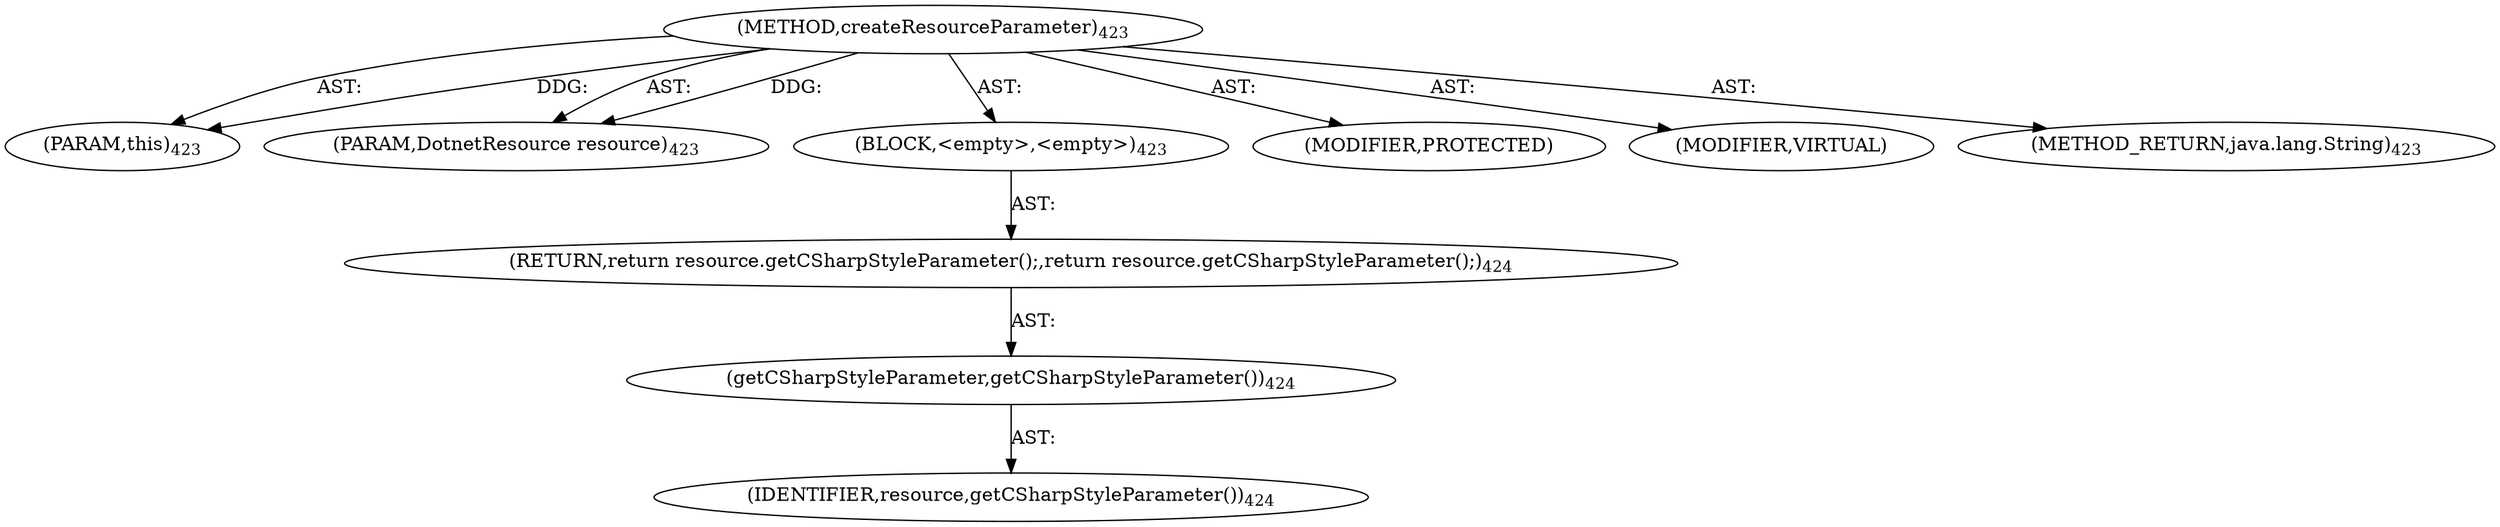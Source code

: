 digraph "createResourceParameter" {  
"111669149718" [label = <(METHOD,createResourceParameter)<SUB>423</SUB>> ]
"115964117023" [label = <(PARAM,this)<SUB>423</SUB>> ]
"115964117024" [label = <(PARAM,DotnetResource resource)<SUB>423</SUB>> ]
"25769803805" [label = <(BLOCK,&lt;empty&gt;,&lt;empty&gt;)<SUB>423</SUB>> ]
"146028888078" [label = <(RETURN,return resource.getCSharpStyleParameter();,return resource.getCSharpStyleParameter();)<SUB>424</SUB>> ]
"30064771156" [label = <(getCSharpStyleParameter,getCSharpStyleParameter())<SUB>424</SUB>> ]
"68719476801" [label = <(IDENTIFIER,resource,getCSharpStyleParameter())<SUB>424</SUB>> ]
"133143986226" [label = <(MODIFIER,PROTECTED)> ]
"133143986227" [label = <(MODIFIER,VIRTUAL)> ]
"128849018902" [label = <(METHOD_RETURN,java.lang.String)<SUB>423</SUB>> ]
  "111669149718" -> "115964117023"  [ label = "AST: "] 
  "111669149718" -> "115964117024"  [ label = "AST: "] 
  "111669149718" -> "25769803805"  [ label = "AST: "] 
  "111669149718" -> "133143986226"  [ label = "AST: "] 
  "111669149718" -> "133143986227"  [ label = "AST: "] 
  "111669149718" -> "128849018902"  [ label = "AST: "] 
  "25769803805" -> "146028888078"  [ label = "AST: "] 
  "146028888078" -> "30064771156"  [ label = "AST: "] 
  "30064771156" -> "68719476801"  [ label = "AST: "] 
  "111669149718" -> "115964117023"  [ label = "DDG: "] 
  "111669149718" -> "115964117024"  [ label = "DDG: "] 
}
